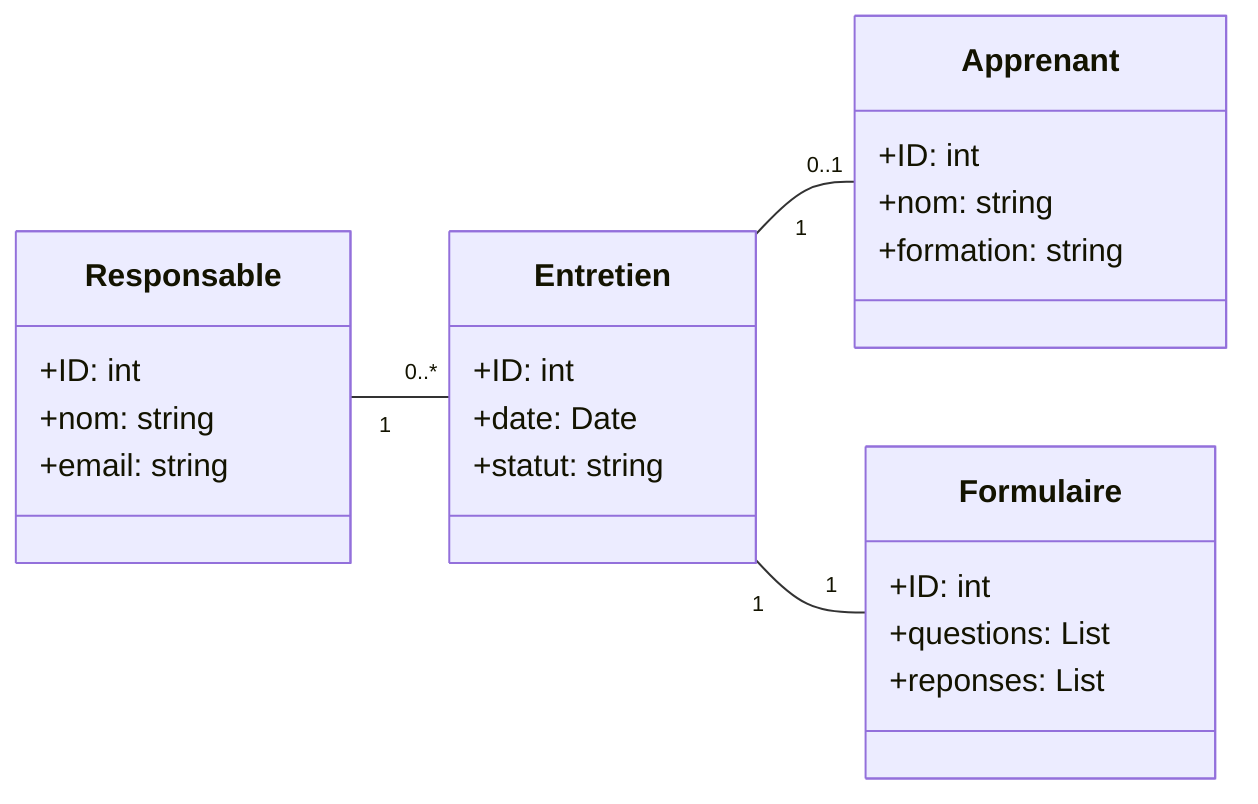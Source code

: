 classDiagram
    direction LR
    class Responsable {
        +ID: int
        +nom: string
        +email: string
    }

    class Entretien {
        +ID: int
        +date: Date
        +statut: string
    }

    class Apprenant {
        +ID: int
        +nom: string
        +formation: string
    }

    class Formulaire {
        +ID: int
        +questions: List
        +reponses: List
    }

    Responsable "1" -- "0..*" Entretien 
    Entretien "1" -- "0..1" Apprenant 
    Entretien "1" -- "1" Formulaire